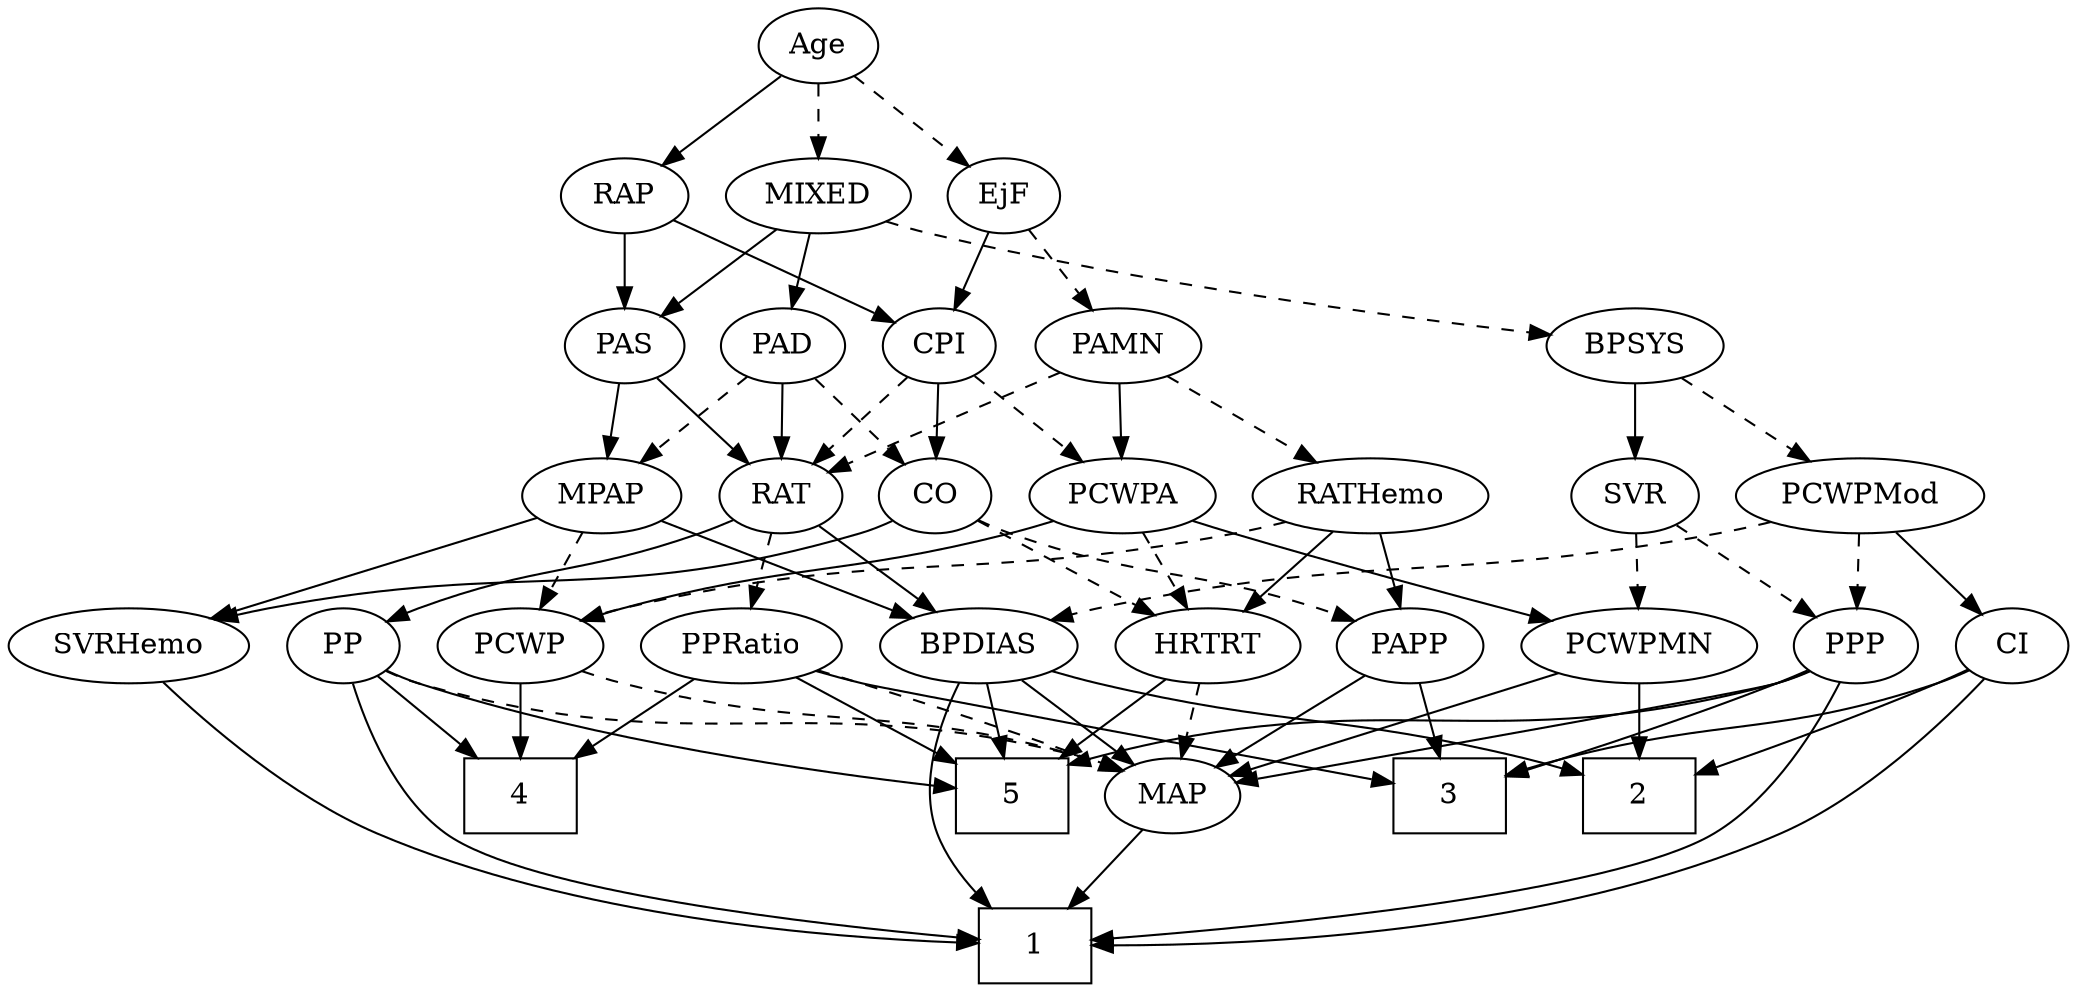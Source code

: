 strict digraph {
	graph [bb="0,0,901.05,468"];
	node [label="\N"];
	1	[height=0.5,
		pos="440.05,18",
		shape=box,
		width=0.75];
	2	[height=0.5,
		pos="707.05,90",
		shape=box,
		width=0.75];
	3	[height=0.5,
		pos="621.05,90",
		shape=box,
		width=0.75];
	4	[height=0.5,
		pos="225.05,90",
		shape=box,
		width=0.75];
	5	[height=0.5,
		pos="430.05,90",
		shape=box,
		width=0.75];
	Age	[height=0.5,
		pos="342.05,450",
		width=0.75];
	EjF	[height=0.5,
		pos="427.05,378",
		width=0.75];
	Age -> EjF	[pos="e,410.71,392.46 358.43,435.5 371.02,425.14 388.58,410.67 402.79,398.97",
		style=dashed];
	RAP	[height=0.5,
		pos="256.05,378",
		width=0.77632];
	Age -> RAP	[pos="e,272.87,392.69 325.46,435.5 312.82,425.21 295.19,410.86 280.86,399.2",
		style=solid];
	MIXED	[height=0.5,
		pos="342.05,378",
		width=1.1193];
	Age -> MIXED	[pos="e,342.05,396.1 342.05,431.7 342.05,423.98 342.05,414.71 342.05,406.11",
		style=dashed];
	PAMN	[height=0.5,
		pos="486.05,306",
		width=1.011];
	EjF -> PAMN	[pos="e,472.45,323.13 439.85,361.81 447.44,352.8 457.24,341.18 465.86,330.95",
		style=dashed];
	CPI	[height=0.5,
		pos="404.05,306",
		width=0.75];
	EjF -> CPI	[pos="e,409.56,323.79 421.48,360.05 418.85,352.06 415.65,342.33 412.72,333.4",
		style=solid];
	PAS	[height=0.5,
		pos="256.05,306",
		width=0.75];
	RAP -> PAS	[pos="e,256.05,324.1 256.05,359.7 256.05,351.98 256.05,342.71 256.05,334.11",
		style=solid];
	RAP -> CPI	[pos="e,382.6,317.14 277.88,366.67 303.17,354.71 344.98,334.93 373.49,321.45",
		style=solid];
	BPSYS	[height=0.5,
		pos="705.05,306",
		width=1.0471];
	MIXED -> BPSYS	[pos="e,668.85,311.12 371.86,365.77 378.14,363.66 384.76,361.61 391.05,360 484.71,336.03 596.94,320.07 658.66,312.37",
		style=dashed];
	PAD	[height=0.5,
		pos="330.05,306",
		width=0.79437];
	MIXED -> PAD	[pos="e,332.98,324.1 339.08,359.7 337.76,351.98 336.17,342.71 334.69,334.11",
		style=solid];
	MIXED -> PAS	[pos="e,272.64,320.5 323.38,361.81 310.87,351.62 294.24,338.09 280.65,327.02",
		style=solid];
	MPAP	[height=0.5,
		pos="249.05,234",
		width=0.97491];
	SVRHemo	[height=0.5,
		pos="50.046,162",
		width=1.3902];
	MPAP -> SVRHemo	[pos="e,84.679,175.18 220.96,223.12 187.97,211.52 132.85,192.13 94.141,178.51",
		style=solid];
	BPDIAS	[height=0.5,
		pos="418.05,162",
		width=1.1735];
	MPAP -> BPDIAS	[pos="e,388.7,175.15 275.45,222.06 303.3,210.53 347.46,192.24 379.26,179.06",
		style=solid];
	PCWP	[height=0.5,
		pos="225.05,162",
		width=0.97491];
	MPAP -> PCWP	[pos="e,230.8,179.79 243.24,216.05 240.49,208.06 237.16,198.33 234.1,189.4",
		style=dashed];
	SVR	[height=0.5,
		pos="705.05,234",
		width=0.77632];
	BPSYS -> SVR	[pos="e,705.05,252.1 705.05,287.7 705.05,279.98 705.05,270.71 705.05,262.11",
		style=solid];
	PCWPMod	[height=0.5,
		pos="803.05,234",
		width=1.4443];
	BPSYS -> PCWPMod	[pos="e,781.41,250.46 725.35,290.5 739.16,280.63 757.67,267.41 773.16,256.35",
		style=dashed];
	PAD -> MPAP	[pos="e,266.25,249.87 313.65,290.83 302.25,280.98 286.83,267.65 273.91,256.49",
		style=dashed];
	CO	[height=0.5,
		pos="401.05,234",
		width=0.75];
	PAD -> CO	[pos="e,386.35,249.49 344.76,290.5 354.66,280.73 367.89,267.69 379.04,256.7",
		style=dashed];
	RAT	[height=0.5,
		pos="329.05,234",
		width=0.75827];
	PAD -> RAT	[pos="e,329.29,252.1 329.8,287.7 329.69,279.98 329.56,270.71 329.43,262.11",
		style=solid];
	CO -> SVRHemo	[pos="e,86.667,174.42 380.53,222.01 375.57,219.73 370.21,217.54 365.05,216 254.96,183.1 221.42,203.97 109.05,180 104.94,179.12 100.7,178.12 \
96.47,177.04",
		style=solid];
	PAPP	[height=0.5,
		pos="607.05,162",
		width=0.88464];
	CO -> PAPP	[pos="e,582.71,173.95 422.11,222.32 426.95,220.07 432.12,217.83 437.05,216 493.25,195.12 510.45,199.77 567.05,180 569.13,179.27 571.26,\
178.49 573.4,177.67",
		style=dashed];
	HRTRT	[height=0.5,
		pos="518.05,162",
		width=1.1013];
	CO -> HRTRT	[pos="e,494.77,176.92 420.63,221.28 438.42,210.64 465.01,194.73 485.91,182.23",
		style=dashed];
	PAS -> MPAP	[pos="e,250.76,252.1 254.32,287.7 253.54,279.98 252.62,270.71 251.76,262.11",
		style=solid];
	PAS -> RAT	[pos="e,314.04,249.38 270.82,290.83 281.14,280.94 295.1,267.55 306.77,256.36",
		style=solid];
	RATHemo	[height=0.5,
		pos="597.05,234",
		width=1.3721];
	PAMN -> RATHemo	[pos="e,573.52,249.84 507.71,291.34 523.98,281.08 546.51,266.87 564.88,255.28",
		style=dashed];
	PAMN -> RAT	[pos="e,350.7,245.35 459.51,293.64 434.93,283.05 397.4,266.72 365.05,252 363.45,251.27 361.81,250.52 360.16,249.76",
		style=dashed];
	PCWPA	[height=0.5,
		pos="488.05,234",
		width=1.1555];
	PAMN -> PCWPA	[pos="e,487.56,252.1 486.54,287.7 486.76,279.98 487.03,270.71 487.27,262.11",
		style=solid];
	RATHemo -> PCWP	[pos="e,251.24,174.28 561.06,221.53 553.82,219.48 546.23,217.52 539.05,216 420.61,190.9 386.33,210.02 269.05,180 266.39,179.32 263.67,\
178.52 260.95,177.66",
		style=dashed];
	RATHemo -> PAPP	[pos="e,604.6,180.1 599.52,215.7 600.62,207.98 601.94,198.71 603.17,190.11",
		style=solid];
	RATHemo -> HRTRT	[pos="e,535.36,178.34 579.12,217.12 568.47,207.68 554.79,195.56 543.09,185.19",
		style=solid];
	CPI -> CO	[pos="e,401.78,252.1 403.3,287.7 402.97,279.98 402.58,270.71 402.21,262.11",
		style=solid];
	CPI -> RAT	[pos="e,344.2,249.14 388.87,290.83 378.19,280.87 363.73,267.37 351.69,256.14",
		style=dashed];
	CPI -> PCWPA	[pos="e,469.56,250.41 420.24,291.5 431.93,281.76 447.97,268.4 461.51,257.11",
		style=dashed];
	RAT -> BPDIAS	[pos="e,398.77,178.16 346.21,219.5 358.79,209.61 376.13,195.96 390.63,184.56",
		style=solid];
	PP	[height=0.5,
		pos="145.05,162",
		width=0.75];
	RAT -> PP	[pos="e,166.16,173.53 307.93,222.47 303.09,220.21 297.93,217.93 293.05,216 244.41,196.8 229.68,199.2 181.05,180 179.21,179.28 177.34,178.5 \
175.47,177.7",
		style=solid];
	PPRatio	[height=0.5,
		pos="318.05,162",
		width=1.1013];
	RAT -> PPRatio	[pos="e,320.76,180.28 326.38,216.05 325.17,208.35 323.71,199.03 322.35,190.36",
		style=dashed];
	PCWPMN	[height=0.5,
		pos="707.05,162",
		width=1.3902];
	SVR -> PCWPMN	[pos="e,706.56,180.1 705.54,215.7 705.76,207.98 706.03,198.71 706.27,190.11",
		style=dashed];
	PPP	[height=0.5,
		pos="802.05,162",
		width=0.75];
	SVR -> PPP	[pos="e,784.21,175.87 723.29,219.83 738.15,209.11 759.32,193.83 775.97,181.82",
		style=dashed];
	PCWPMod -> BPDIAS	[pos="e,449.06,174.38 765.17,221.56 757.56,219.51 749.59,217.54 742.05,216 622.14,191.51 588.31,207.48 469.05,180 465.67,179.22 462.2,\
178.31 458.73,177.33",
		style=dashed];
	PCWPMod -> PPP	[pos="e,802.29,180.1 802.8,215.7 802.69,207.98 802.56,198.71 802.43,190.11",
		style=dashed];
	CI	[height=0.5,
		pos="874.05,162",
		width=0.75];
	PCWPMod -> CI	[pos="e,859.59,177.25 819.51,216.76 829.27,207.14 841.75,194.84 852.31,184.43",
		style=solid];
	PCWPA -> PCWPMN	[pos="e,670.29,174.41 519.85,222.31 526.2,220.2 532.83,218.02 539.05,216 580.09,202.69 626.91,187.95 660.68,177.4",
		style=solid];
	PCWPA -> PCWP	[pos="e,251.34,173.93 456.93,222.02 450.4,219.89 443.53,217.77 437.05,216 363.38,195.9 342.22,201.83 269.05,180 266.41,179.22 263.72,178.34 \
261.02,177.42",
		style=solid];
	PCWPA -> HRTRT	[pos="e,510.85,179.79 495.31,216.05 498.77,207.97 502.99,198.12 506.85,189.11",
		style=dashed];
	PCWPMN -> 2	[pos="e,707.05,108.1 707.05,143.7 707.05,135.98 707.05,126.71 707.05,118.11",
		style=solid];
	MAP	[height=0.5,
		pos="506.05,90",
		width=0.84854];
	PCWPMN -> MAP	[pos="e,531.86,99.989 672.49,148.97 635.97,136.25 578.64,116.28 541.7,103.42",
		style=solid];
	SVRHemo -> 1	[pos="e,413.04,19.649 64.736,144.62 84.036,124.19 119.97,89.809 158.05,72 239.86,33.731 347.24,23.085 402.94,20.129",
		style=solid];
	BPDIAS -> 1	[pos="e,419.22,36.385 407.42,144.3 397.3,126.2 384.86,96.587 394.05,72 397.92,61.621 404.85,51.927 412.17,43.743",
		style=solid];
	BPDIAS -> 2	[pos="e,680.01,100.96 449.41,149.82 455.86,147.73 462.63,145.67 469.05,144 551.36,122.5 574.8,129.74 657.05,108 661.4,106.85 665.93,105.51 \
670.4,104.11",
		style=solid];
	BPDIAS -> 5	[pos="e,427.11,108.1 421.01,143.7 422.33,135.98 423.92,126.71 425.4,118.11",
		style=solid];
	BPDIAS -> MAP	[pos="e,488.48,104.97 437.14,145.81 449.78,135.75 466.51,122.44 480.33,111.46",
		style=solid];
	MAP -> 1	[pos="e,456.19,36.127 491.72,73.811 483.39,64.967 472.68,53.607 463.17,43.525",
		style=solid];
	PP -> 1	[pos="e,413.03,21.719 148.67,144.06 153.95,123.71 165.76,90.068 189.05,72 222.06,46.384 341.53,29.845 402.98,22.839",
		style=solid];
	PP -> 4	[pos="e,205.6,108.02 160.85,147.17 171.38,137.95 185.5,125.6 197.82,114.82",
		style=solid];
	PP -> 5	[pos="e,402.97,94.662 165.65,150.27 170.6,147.98 175.94,145.72 181.05,144 254.2,119.31 343.46,103.64 392.78,96.173",
		style=solid];
	PP -> MAP	[pos="e,483.16,102 165.55,149.96 170.51,147.67 175.87,145.51 181.05,144 303.63,108.3 342.79,141.29 466.05,108 468.53,107.33 471.07,106.53 \
473.59,105.66",
		style=dashed];
	PPP -> 1	[pos="e,467.31,21.02 795.78,144.18 787.19,123.63 769.73,89.455 743.05,72 699.79,43.707 548.72,27.899 477.61,21.871",
		style=solid];
	PPP -> 3	[pos="e,648.05,100.05 780.87,150.61 776.03,148.35 770.89,146.03 766.05,144 729.61,128.77 687.08,113.52 657.54,103.31",
		style=solid];
	PPP -> 5	[pos="e,457.21,104.94 781.55,149.94 776.59,147.65 771.23,145.49 766.05,144 640.15,107.76 597.19,143.33 467.14,107.74",
		style=solid];
	PPP -> MAP	[pos="e,534.18,97.165 781.46,150.22 776.51,147.93 771.17,145.69 766.05,144 688.16,118.3 665.36,124.63 585.05,108 571.71,105.24 557.13,\
102.13 544.17,99.33",
		style=solid];
	PPRatio -> 3	[pos="e,594,97.297 347.64,150.01 353.99,147.85 360.7,145.73 367.05,144 445.34,122.65 466.69,124.97 546.05,108 558.49,105.34 572.06,102.3 \
584.2,99.54",
		style=solid];
	PPRatio -> 4	[pos="e,247.68,108.04 298.32,146.15 286.05,136.92 270,124.83 256.05,114.33",
		style=solid];
	PPRatio -> 5	[pos="e,402.94,107.94 340.44,147 355.77,137.42 376.43,124.51 394.05,113.5",
		style=solid];
	PPRatio -> MAP	[pos="e,482.02,101.48 348.65,150.28 385.24,137.41 444.25,116.53 466.05,108 468.24,107.14 470.49,106.24 472.76,105.32",
		style=dashed];
	PCWP -> 4	[pos="e,225.05,108.1 225.05,143.7 225.05,135.98 225.05,126.71 225.05,118.11",
		style=solid];
	PCWP -> MAP	[pos="e,482.68,101.95 251.3,149.93 257.08,147.76 263.21,145.64 269.05,144 354.71,119.85 380.79,133.56 466.05,108 468.45,107.28 470.9,106.46 \
473.35,105.58",
		style=dashed];
	CI -> 1	[pos="e,467.43,18.325 861.82,145.84 844.43,125.42 810.47,89.623 773.05,72 673.91,25.322 541.73,18.568 477.82,18.311",
		style=solid];
	CI -> 2	[pos="e,734.08,101.42 852.82,150.73 847.98,148.46 842.86,146.11 838.05,144 806.46,130.17 770.07,115.55 743.67,105.18",
		style=solid];
	CI -> 3	[pos="e,648.12,100.84 853.44,150.28 848.49,147.98 843.15,145.73 838.05,144 766.14,119.63 744.22,128.25 671.05,108 666.7,106.8 662.19,105.43 \
657.72,104.01",
		style=solid];
	PAPP -> 3	[pos="e,617.59,108.28 610.43,144.05 611.98,136.35 613.84,127.03 615.57,118.36",
		style=solid];
	PAPP -> MAP	[pos="e,525.12,104.22 587.57,147.5 572.24,136.88 550.69,121.94 533.59,110.09",
		style=solid];
	HRTRT -> 5	[pos="e,451.58,108.13 498.95,145.81 487.51,136.71 472.71,124.94 459.76,114.64",
		style=solid];
	HRTRT -> MAP	[pos="e,508.98,108.1 515.08,143.7 513.76,135.98 512.17,126.71 510.69,118.11",
		style=dashed];
}

